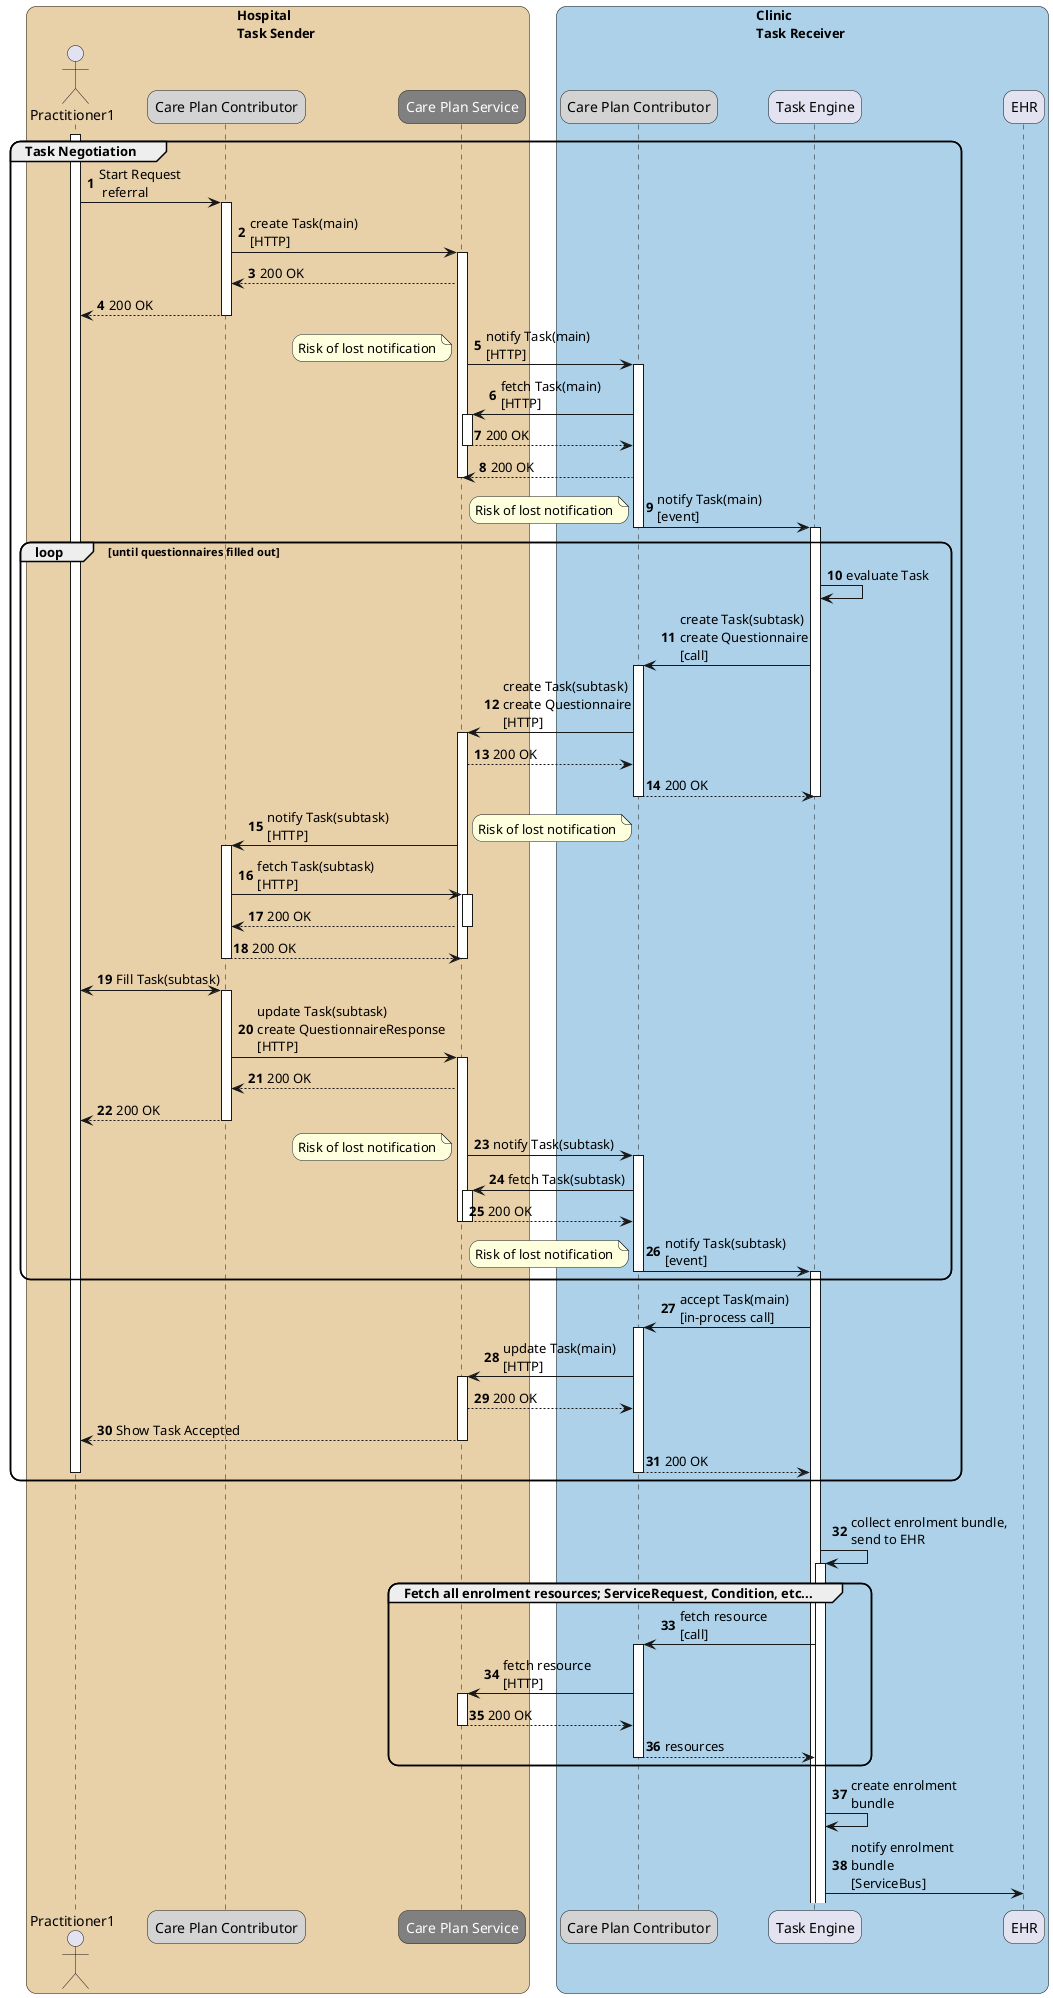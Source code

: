 @startuml clinic-notification-1
autonumber
skinparam roundcorner 20
skinparam defaultFontName Arial

box Hospital\nTask Sender #e8d0a9
    actor Practitioner1 as Practitioner1
    participant "Care Plan Contributor" as CPC1 #LightGray
    participant "<font color=white>Care Plan Service" as CPS #Gray
end box

box Clinic\nTask Receiver #acd1e9
    participant "Care Plan Contributor" as CPC2 #LightGray
    participant "Task Engine" as taskEngine
    participant "EHR" as careprofs
end box

group Task Negotiation
activate Practitioner1
Practitioner1 -> CPC1 : Start Request\n referral
activate CPC1
    CPC1 -> CPS: create Task(main)\n[HTTP]
activate CPS
    CPS --> CPC1 : 200 OK
    CPC1 --> Practitioner1 : 200 OK
deactivate CPC1
    CPS -> CPC2: notify Task(main)\n[HTTP]
    note left: Risk of lost notification
    activate CPC2
        CPC2 -> CPS: fetch Task(main)\n[HTTP]
        activate CPS
            CPS --> CPC2: 200 OK
        deactivate CPS
        CPC2 --> CPS: 200 OK
deactivate CPS
    CPC2 -> taskEngine: notify Task(main)\n[event]
    note left: Risk of lost notification
deactivate CPC2

activate taskEngine
loop until questionnaires filled out
    taskEngine -> taskEngine: evaluate Task
    taskEngine -> CPC2: create Task(subtask)\ncreate Questionnaire\n[call]
    activate CPC2
        CPC2 -> CPS: create Task(subtask)\ncreate Questionnaire\n[HTTP]
        activate CPS
        CPS --> CPC2 : 200 OK
        CPC2 --> taskEngine : 200 OK
        deactivate CPC2
        deactivate taskEngine
        CPS -> CPC1: notify Task(subtask)\n[HTTP]
        activate CPC1
            note right: Risk of lost notification
            CPC1 -> CPS: fetch Task(subtask)\n[HTTP]
            activate CPS
            CPS --> CPC1: 200 OK
            deactivate CPS
            CPC1 --> CPS : 200 OK
        deactivate CPS
        deactivate CPC1

    CPC1 <-> Practitioner1: Fill Task(subtask)
    activate CPC1
        CPC1 -> CPS: update Task(subtask)\ncreate QuestionnaireResponse\n[HTTP]
        activate CPS
        CPS --> CPC1 : 200 OK
        CPC1 --> Practitioner1: 200 OK
    deactivate CPC1
        CPS -> CPC2: notify Task(subtask)
        note left: Risk of lost notification
        activate CPC2
            CPC2 ->  CPS: fetch Task(subtask)
            activate CPS
                CPS --> CPC2: 200 OK
            deactivate CPS
    deactivate CPS
        CPC2 -> taskEngine: notify Task(subtask)\n[event]
        note left: Risk of lost notification
        deactivate CPC2
        activate taskEngine
end loop
taskEngine -> CPC2: accept Task(main)\n[in-process call]
activate CPC2
    CPC2 -> CPS: update Task(main)\n[HTTP]
    activate CPS
        CPS --> CPC2: 200 OK
        CPS --> Practitioner1 : Show Task Accepted
    deactivate CPS
    CPC2 --> taskEngine: 200 OK
deactivate CPC2
deactivate Practitioner1

deactivate CPS
end group
group EHR Enrolment Bundle Delivery

taskEngine -> taskEngine: collect enrolment bundle,\nsend to EHR
activate taskEngine
group Fetch all enrolment resources; ServiceRequest, Condition, etc...
taskEngine -> CPC2: fetch resource\n[call]
activate CPC2
    CPC2 -> CPS: fetch resource\n[HTTP]
    activate CPS
    CPS --> CPC2: 200 OK
    deactivate
    CPC2 --> taskEngine: resources
deactivate CPC2
end loop
taskEngine -> taskEngine: create enrolment\nbundle
taskEngine -> careprofs: notify enrolment\nbundle\n[ServiceBus]
@enduml
